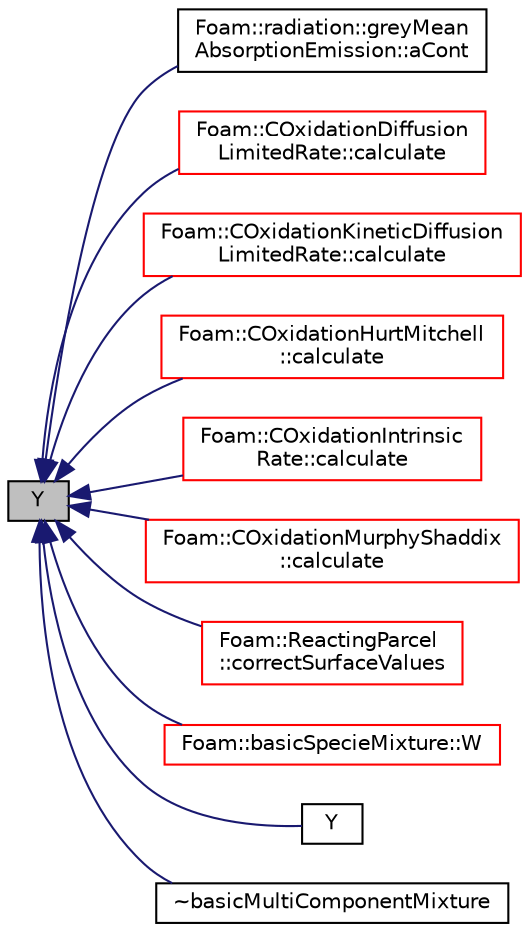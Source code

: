 digraph "Y"
{
  bgcolor="transparent";
  edge [fontname="Helvetica",fontsize="10",labelfontname="Helvetica",labelfontsize="10"];
  node [fontname="Helvetica",fontsize="10",shape=record];
  rankdir="LR";
  Node1 [label="Y",height=0.2,width=0.4,color="black", fillcolor="grey75", style="filled", fontcolor="black"];
  Node1 -> Node2 [dir="back",color="midnightblue",fontsize="10",style="solid",fontname="Helvetica"];
  Node2 [label="Foam::radiation::greyMean\lAbsorptionEmission::aCont",height=0.2,width=0.4,color="black",URL="$a00966.html#af4de464063d75d4bd1f19f7e7b535ff1",tooltip="Absorption coefficient for continuous phase. "];
  Node1 -> Node3 [dir="back",color="midnightblue",fontsize="10",style="solid",fontname="Helvetica"];
  Node3 [label="Foam::COxidationDiffusion\lLimitedRate::calculate",height=0.2,width=0.4,color="red",URL="$a00423.html#ac3abbf197ea5002110eb4bc9cc7cee7f",tooltip="Update surface reactions. "];
  Node1 -> Node4 [dir="back",color="midnightblue",fontsize="10",style="solid",fontname="Helvetica"];
  Node4 [label="Foam::COxidationKineticDiffusion\lLimitedRate::calculate",height=0.2,width=0.4,color="red",URL="$a00426.html#ac3abbf197ea5002110eb4bc9cc7cee7f",tooltip="Update surface reactions. "];
  Node1 -> Node5 [dir="back",color="midnightblue",fontsize="10",style="solid",fontname="Helvetica"];
  Node5 [label="Foam::COxidationHurtMitchell\l::calculate",height=0.2,width=0.4,color="red",URL="$a00424.html#ac3abbf197ea5002110eb4bc9cc7cee7f",tooltip="Update surface reactions. "];
  Node1 -> Node6 [dir="back",color="midnightblue",fontsize="10",style="solid",fontname="Helvetica"];
  Node6 [label="Foam::COxidationIntrinsic\lRate::calculate",height=0.2,width=0.4,color="red",URL="$a00425.html#ac3abbf197ea5002110eb4bc9cc7cee7f",tooltip="Update surface reactions. "];
  Node1 -> Node7 [dir="back",color="midnightblue",fontsize="10",style="solid",fontname="Helvetica"];
  Node7 [label="Foam::COxidationMurphyShaddix\l::calculate",height=0.2,width=0.4,color="red",URL="$a00427.html#ac3abbf197ea5002110eb4bc9cc7cee7f",tooltip="Update surface reactions. "];
  Node1 -> Node8 [dir="back",color="midnightblue",fontsize="10",style="solid",fontname="Helvetica"];
  Node8 [label="Foam::ReactingParcel\l::correctSurfaceValues",height=0.2,width=0.4,color="red",URL="$a02142.html#a85e4067164c0d187844a02e1dab4506b",tooltip="Correct surface values due to emitted species. "];
  Node1 -> Node9 [dir="back",color="midnightblue",fontsize="10",style="solid",fontname="Helvetica"];
  Node9 [label="Foam::basicSpecieMixture::W",height=0.2,width=0.4,color="red",URL="$a00111.html#a30f56e680fc65c870757d489f1a6b701",tooltip="Molecular weight of the mixture [kg/kmol]. "];
  Node1 -> Node10 [dir="back",color="midnightblue",fontsize="10",style="solid",fontname="Helvetica"];
  Node10 [label="Y",height=0.2,width=0.4,color="black",URL="$a00105.html#af770c9537898032aec94ddf6fc1415ad",tooltip="Return the mass-fraction field for a specie given by index. "];
  Node1 -> Node11 [dir="back",color="midnightblue",fontsize="10",style="solid",fontname="Helvetica"];
  Node11 [label="~basicMultiComponentMixture",height=0.2,width=0.4,color="black",URL="$a00105.html#a9ce1b49fc0de98422b88a71eb5ef22fe",tooltip="Destructor. "];
}
